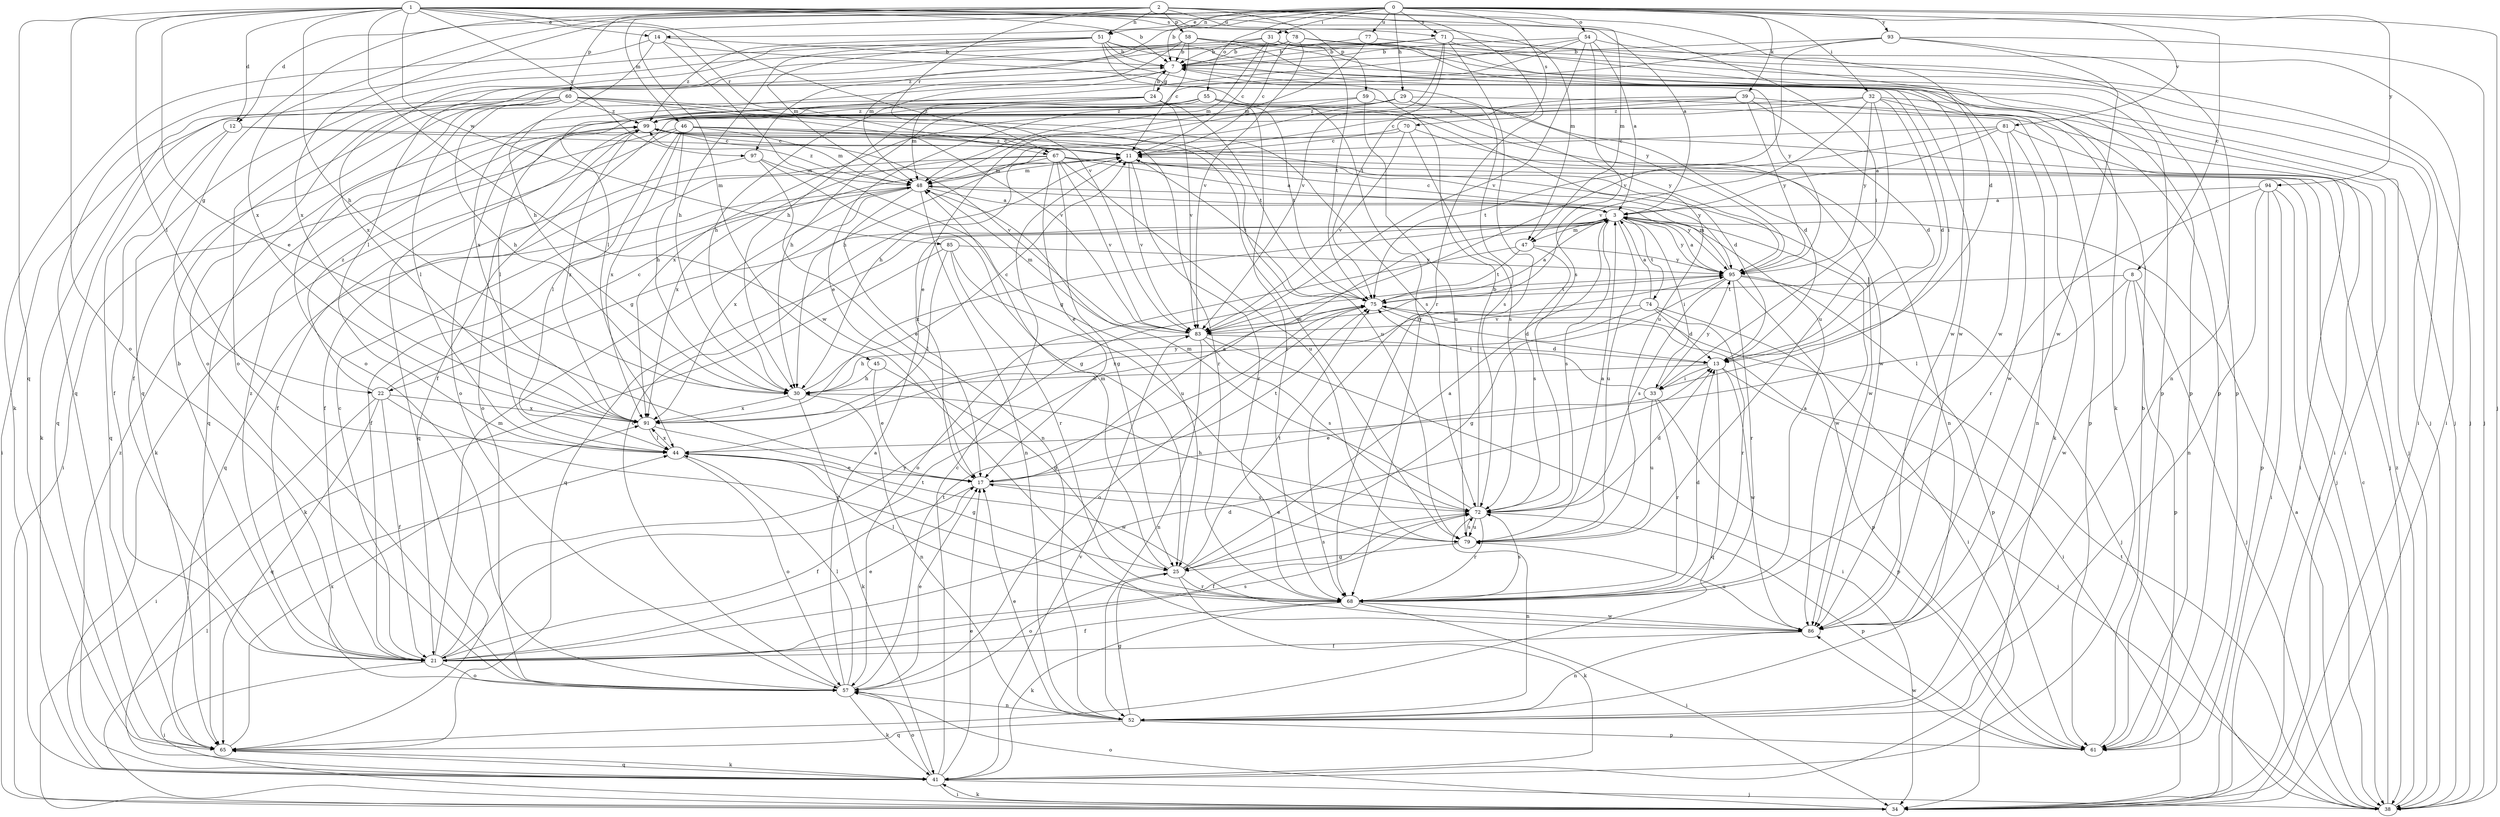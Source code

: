strict digraph  {
0;
1;
2;
3;
7;
8;
11;
12;
13;
14;
17;
21;
22;
24;
25;
29;
30;
31;
32;
33;
34;
38;
39;
41;
44;
45;
46;
47;
48;
51;
52;
54;
55;
57;
58;
59;
60;
61;
65;
67;
68;
70;
71;
72;
74;
75;
77;
78;
79;
81;
83;
85;
86;
91;
93;
94;
95;
97;
99;
0 -> 7  [label=b];
0 -> 8  [label=c];
0 -> 14  [label=e];
0 -> 29  [label=h];
0 -> 31  [label=i];
0 -> 32  [label=i];
0 -> 38  [label=j];
0 -> 39  [label=k];
0 -> 45  [label=m];
0 -> 46  [label=m];
0 -> 51  [label=n];
0 -> 54  [label=o];
0 -> 55  [label=o];
0 -> 70  [label=s];
0 -> 71  [label=s];
0 -> 77  [label=u];
0 -> 81  [label=v];
0 -> 91  [label=x];
0 -> 93  [label=y];
0 -> 94  [label=y];
0 -> 97  [label=z];
1 -> 3  [label=a];
1 -> 7  [label=b];
1 -> 12  [label=d];
1 -> 14  [label=e];
1 -> 17  [label=e];
1 -> 30  [label=h];
1 -> 33  [label=i];
1 -> 44  [label=l];
1 -> 47  [label=m];
1 -> 57  [label=o];
1 -> 65  [label=q];
1 -> 67  [label=r];
1 -> 71  [label=s];
1 -> 83  [label=v];
1 -> 85  [label=w];
1 -> 86  [label=w];
1 -> 97  [label=z];
2 -> 12  [label=d];
2 -> 13  [label=d];
2 -> 22  [label=g];
2 -> 47  [label=m];
2 -> 51  [label=n];
2 -> 58  [label=p];
2 -> 59  [label=p];
2 -> 60  [label=p];
2 -> 67  [label=r];
2 -> 68  [label=r];
2 -> 78  [label=u];
2 -> 91  [label=x];
3 -> 11  [label=c];
3 -> 22  [label=g];
3 -> 33  [label=i];
3 -> 47  [label=m];
3 -> 65  [label=q];
3 -> 72  [label=s];
3 -> 74  [label=t];
3 -> 79  [label=u];
3 -> 86  [label=w];
3 -> 91  [label=x];
3 -> 95  [label=y];
7 -> 24  [label=g];
7 -> 30  [label=h];
7 -> 33  [label=i];
7 -> 91  [label=x];
8 -> 38  [label=j];
8 -> 44  [label=l];
8 -> 61  [label=p];
8 -> 75  [label=t];
8 -> 86  [label=w];
11 -> 48  [label=m];
11 -> 68  [label=r];
11 -> 75  [label=t];
11 -> 83  [label=v];
11 -> 95  [label=y];
11 -> 99  [label=z];
12 -> 11  [label=c];
12 -> 21  [label=f];
12 -> 38  [label=j];
12 -> 65  [label=q];
13 -> 30  [label=h];
13 -> 33  [label=i];
13 -> 38  [label=j];
13 -> 65  [label=q];
13 -> 86  [label=w];
14 -> 7  [label=b];
14 -> 25  [label=g];
14 -> 30  [label=h];
14 -> 41  [label=k];
14 -> 95  [label=y];
17 -> 3  [label=a];
17 -> 21  [label=f];
17 -> 72  [label=s];
17 -> 75  [label=t];
21 -> 7  [label=b];
21 -> 11  [label=c];
21 -> 13  [label=d];
21 -> 17  [label=e];
21 -> 34  [label=i];
21 -> 48  [label=m];
21 -> 57  [label=o];
21 -> 72  [label=s];
21 -> 75  [label=t];
21 -> 95  [label=y];
21 -> 99  [label=z];
22 -> 11  [label=c];
22 -> 21  [label=f];
22 -> 34  [label=i];
22 -> 65  [label=q];
22 -> 68  [label=r];
22 -> 91  [label=x];
22 -> 99  [label=z];
24 -> 7  [label=b];
24 -> 34  [label=i];
24 -> 44  [label=l];
24 -> 48  [label=m];
24 -> 68  [label=r];
24 -> 75  [label=t];
24 -> 83  [label=v];
24 -> 99  [label=z];
25 -> 3  [label=a];
25 -> 41  [label=k];
25 -> 48  [label=m];
25 -> 57  [label=o];
25 -> 68  [label=r];
25 -> 72  [label=s];
25 -> 75  [label=t];
29 -> 13  [label=d];
29 -> 30  [label=h];
29 -> 34  [label=i];
29 -> 65  [label=q];
29 -> 72  [label=s];
29 -> 99  [label=z];
30 -> 11  [label=c];
30 -> 41  [label=k];
30 -> 52  [label=n];
30 -> 91  [label=x];
31 -> 7  [label=b];
31 -> 11  [label=c];
31 -> 34  [label=i];
31 -> 41  [label=k];
31 -> 48  [label=m];
31 -> 65  [label=q];
31 -> 75  [label=t];
32 -> 13  [label=d];
32 -> 21  [label=f];
32 -> 38  [label=j];
32 -> 61  [label=p];
32 -> 79  [label=u];
32 -> 83  [label=v];
32 -> 95  [label=y];
32 -> 99  [label=z];
33 -> 17  [label=e];
33 -> 61  [label=p];
33 -> 68  [label=r];
33 -> 75  [label=t];
33 -> 79  [label=u];
33 -> 95  [label=y];
34 -> 41  [label=k];
34 -> 44  [label=l];
34 -> 57  [label=o];
38 -> 3  [label=a];
38 -> 11  [label=c];
38 -> 75  [label=t];
38 -> 99  [label=z];
39 -> 11  [label=c];
39 -> 13  [label=d];
39 -> 41  [label=k];
39 -> 91  [label=x];
39 -> 95  [label=y];
39 -> 99  [label=z];
41 -> 11  [label=c];
41 -> 17  [label=e];
41 -> 34  [label=i];
41 -> 38  [label=j];
41 -> 57  [label=o];
41 -> 65  [label=q];
41 -> 83  [label=v];
41 -> 99  [label=z];
44 -> 17  [label=e];
44 -> 25  [label=g];
44 -> 57  [label=o];
44 -> 91  [label=x];
45 -> 17  [label=e];
45 -> 25  [label=g];
45 -> 30  [label=h];
46 -> 11  [label=c];
46 -> 30  [label=h];
46 -> 34  [label=i];
46 -> 41  [label=k];
46 -> 44  [label=l];
46 -> 48  [label=m];
46 -> 68  [label=r];
46 -> 79  [label=u];
46 -> 91  [label=x];
47 -> 57  [label=o];
47 -> 72  [label=s];
47 -> 75  [label=t];
47 -> 95  [label=y];
48 -> 3  [label=a];
48 -> 17  [label=e];
48 -> 21  [label=f];
48 -> 52  [label=n];
48 -> 65  [label=q];
48 -> 91  [label=x];
48 -> 95  [label=y];
48 -> 99  [label=z];
51 -> 7  [label=b];
51 -> 30  [label=h];
51 -> 38  [label=j];
51 -> 48  [label=m];
51 -> 65  [label=q];
51 -> 68  [label=r];
51 -> 86  [label=w];
51 -> 95  [label=y];
51 -> 99  [label=z];
52 -> 17  [label=e];
52 -> 25  [label=g];
52 -> 61  [label=p];
52 -> 65  [label=q];
54 -> 3  [label=a];
54 -> 7  [label=b];
54 -> 30  [label=h];
54 -> 44  [label=l];
54 -> 61  [label=p];
54 -> 72  [label=s];
54 -> 83  [label=v];
55 -> 17  [label=e];
55 -> 30  [label=h];
55 -> 34  [label=i];
55 -> 57  [label=o];
55 -> 75  [label=t];
55 -> 79  [label=u];
55 -> 86  [label=w];
55 -> 99  [label=z];
57 -> 3  [label=a];
57 -> 11  [label=c];
57 -> 17  [label=e];
57 -> 41  [label=k];
57 -> 44  [label=l];
57 -> 52  [label=n];
57 -> 75  [label=t];
58 -> 7  [label=b];
58 -> 11  [label=c];
58 -> 38  [label=j];
58 -> 48  [label=m];
58 -> 61  [label=p];
58 -> 86  [label=w];
58 -> 91  [label=x];
59 -> 17  [label=e];
59 -> 79  [label=u];
59 -> 95  [label=y];
59 -> 99  [label=z];
60 -> 21  [label=f];
60 -> 30  [label=h];
60 -> 41  [label=k];
60 -> 44  [label=l];
60 -> 65  [label=q];
60 -> 72  [label=s];
60 -> 79  [label=u];
60 -> 83  [label=v];
60 -> 99  [label=z];
61 -> 7  [label=b];
61 -> 86  [label=w];
65 -> 41  [label=k];
65 -> 91  [label=x];
67 -> 3  [label=a];
67 -> 17  [label=e];
67 -> 21  [label=f];
67 -> 25  [label=g];
67 -> 38  [label=j];
67 -> 48  [label=m];
67 -> 79  [label=u];
67 -> 83  [label=v];
67 -> 86  [label=w];
67 -> 91  [label=x];
68 -> 3  [label=a];
68 -> 13  [label=d];
68 -> 21  [label=f];
68 -> 34  [label=i];
68 -> 41  [label=k];
68 -> 44  [label=l];
68 -> 72  [label=s];
68 -> 86  [label=w];
70 -> 11  [label=c];
70 -> 30  [label=h];
70 -> 52  [label=n];
70 -> 72  [label=s];
70 -> 83  [label=v];
71 -> 7  [label=b];
71 -> 44  [label=l];
71 -> 57  [label=o];
71 -> 61  [label=p];
71 -> 68  [label=r];
71 -> 75  [label=t];
71 -> 83  [label=v];
71 -> 86  [label=w];
72 -> 7  [label=b];
72 -> 13  [label=d];
72 -> 21  [label=f];
72 -> 30  [label=h];
72 -> 48  [label=m];
72 -> 52  [label=n];
72 -> 61  [label=p];
72 -> 68  [label=r];
72 -> 79  [label=u];
74 -> 3  [label=a];
74 -> 13  [label=d];
74 -> 61  [label=p];
74 -> 68  [label=r];
74 -> 83  [label=v];
74 -> 91  [label=x];
75 -> 3  [label=a];
75 -> 13  [label=d];
75 -> 34  [label=i];
75 -> 57  [label=o];
75 -> 83  [label=v];
77 -> 7  [label=b];
77 -> 34  [label=i];
77 -> 48  [label=m];
78 -> 7  [label=b];
78 -> 11  [label=c];
78 -> 38  [label=j];
78 -> 57  [label=o];
78 -> 61  [label=p];
78 -> 83  [label=v];
79 -> 3  [label=a];
79 -> 17  [label=e];
79 -> 25  [label=g];
79 -> 72  [label=s];
81 -> 3  [label=a];
81 -> 11  [label=c];
81 -> 34  [label=i];
81 -> 52  [label=n];
81 -> 75  [label=t];
81 -> 86  [label=w];
83 -> 13  [label=d];
83 -> 30  [label=h];
83 -> 34  [label=i];
83 -> 48  [label=m];
83 -> 52  [label=n];
83 -> 72  [label=s];
85 -> 41  [label=k];
85 -> 44  [label=l];
85 -> 68  [label=r];
85 -> 79  [label=u];
85 -> 95  [label=y];
86 -> 21  [label=f];
86 -> 52  [label=n];
86 -> 79  [label=u];
91 -> 44  [label=l];
91 -> 86  [label=w];
91 -> 95  [label=y];
91 -> 99  [label=z];
93 -> 7  [label=b];
93 -> 38  [label=j];
93 -> 52  [label=n];
93 -> 57  [label=o];
93 -> 83  [label=v];
93 -> 86  [label=w];
94 -> 3  [label=a];
94 -> 34  [label=i];
94 -> 38  [label=j];
94 -> 52  [label=n];
94 -> 61  [label=p];
94 -> 68  [label=r];
95 -> 3  [label=a];
95 -> 25  [label=g];
95 -> 34  [label=i];
95 -> 38  [label=j];
95 -> 48  [label=m];
95 -> 61  [label=p];
95 -> 68  [label=r];
95 -> 72  [label=s];
95 -> 75  [label=t];
97 -> 21  [label=f];
97 -> 25  [label=g];
97 -> 48  [label=m];
97 -> 52  [label=n];
99 -> 11  [label=c];
99 -> 13  [label=d];
99 -> 57  [label=o];
99 -> 65  [label=q];
99 -> 83  [label=v];
}
